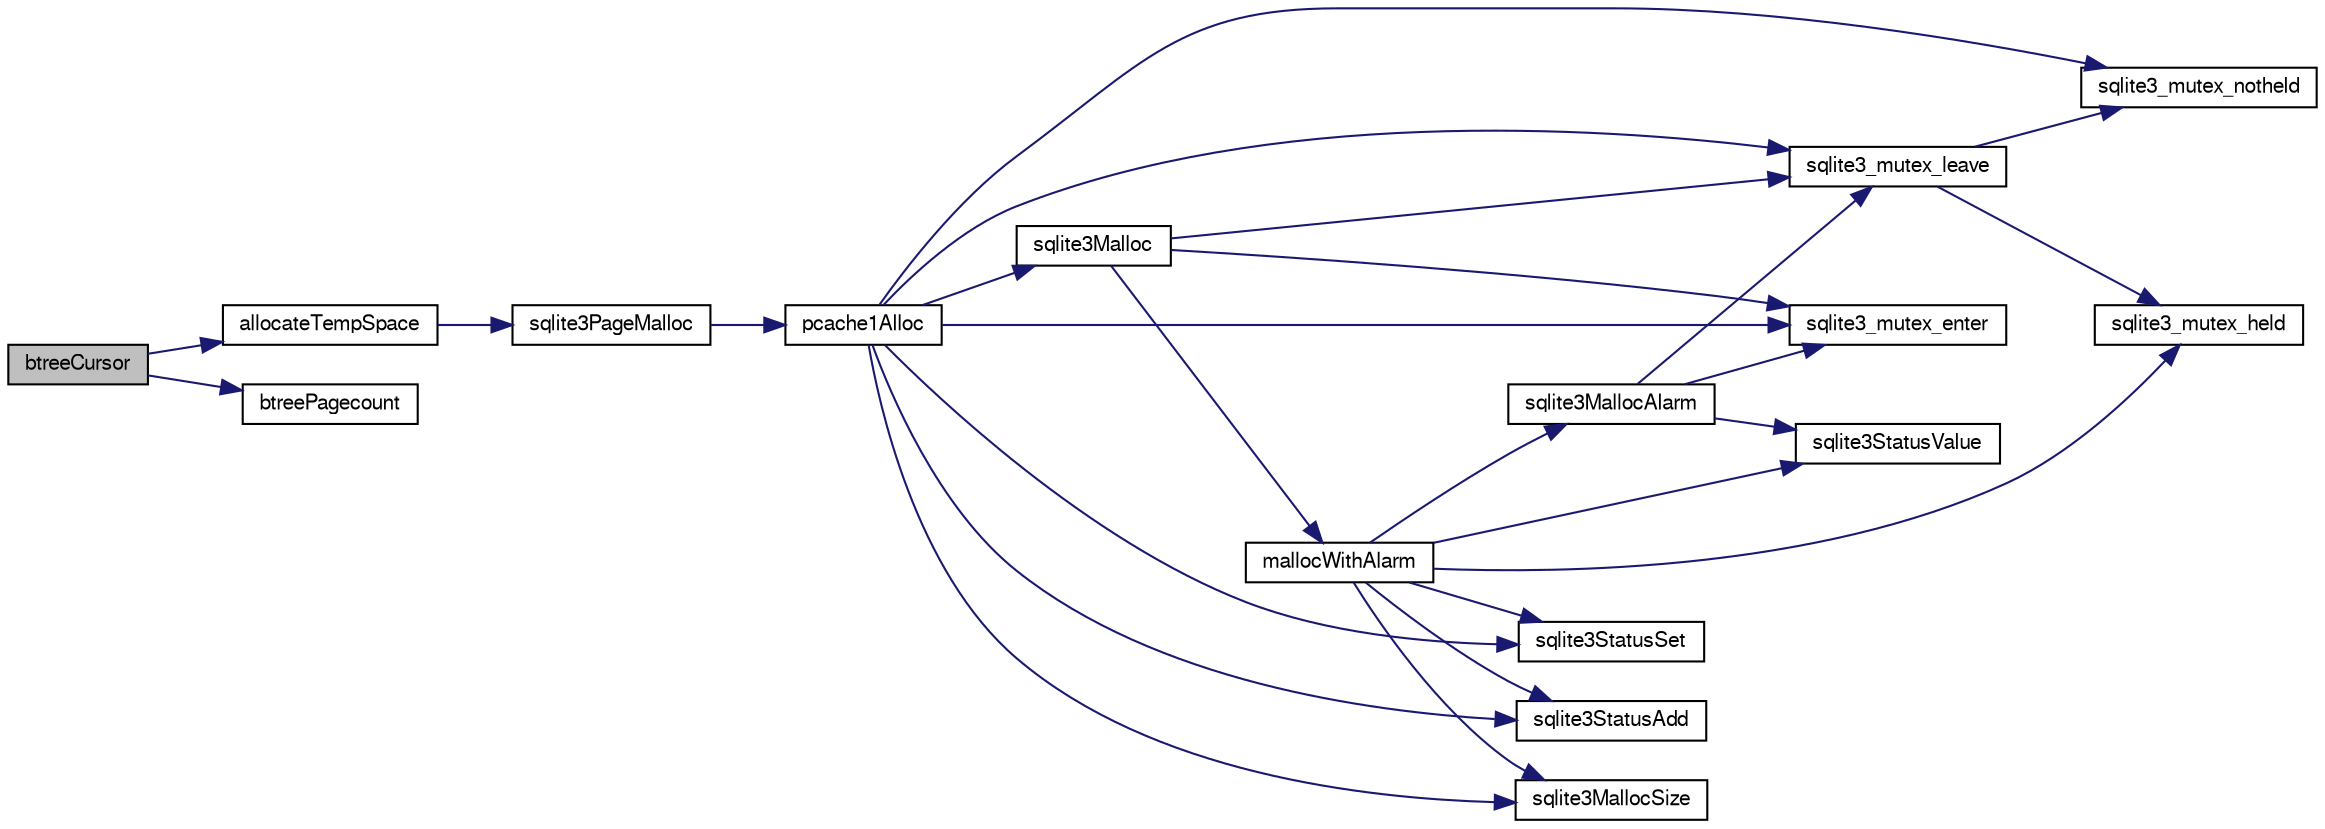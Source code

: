 digraph "btreeCursor"
{
  edge [fontname="FreeSans",fontsize="10",labelfontname="FreeSans",labelfontsize="10"];
  node [fontname="FreeSans",fontsize="10",shape=record];
  rankdir="LR";
  Node24773 [label="btreeCursor",height=0.2,width=0.4,color="black", fillcolor="grey75", style="filled", fontcolor="black"];
  Node24773 -> Node24774 [color="midnightblue",fontsize="10",style="solid",fontname="FreeSans"];
  Node24774 [label="allocateTempSpace",height=0.2,width=0.4,color="black", fillcolor="white", style="filled",URL="$sqlite3_8c.html#a392335de1138023e2acc7d684caa9e66"];
  Node24774 -> Node24775 [color="midnightblue",fontsize="10",style="solid",fontname="FreeSans"];
  Node24775 [label="sqlite3PageMalloc",height=0.2,width=0.4,color="black", fillcolor="white", style="filled",URL="$sqlite3_8c.html#af05f296695d164316d4666a76d07f1f0"];
  Node24775 -> Node24776 [color="midnightblue",fontsize="10",style="solid",fontname="FreeSans"];
  Node24776 [label="pcache1Alloc",height=0.2,width=0.4,color="black", fillcolor="white", style="filled",URL="$sqlite3_8c.html#ad80f2390e3fdf5c2feab3ea212d4e9a8"];
  Node24776 -> Node24777 [color="midnightblue",fontsize="10",style="solid",fontname="FreeSans"];
  Node24777 [label="sqlite3_mutex_notheld",height=0.2,width=0.4,color="black", fillcolor="white", style="filled",URL="$sqlite3_8c.html#a83967c837c1c000d3b5adcfaa688f5dc"];
  Node24776 -> Node24778 [color="midnightblue",fontsize="10",style="solid",fontname="FreeSans"];
  Node24778 [label="sqlite3StatusSet",height=0.2,width=0.4,color="black", fillcolor="white", style="filled",URL="$sqlite3_8c.html#afec7586c01fcb5ea17dc9d7725a589d9"];
  Node24776 -> Node24779 [color="midnightblue",fontsize="10",style="solid",fontname="FreeSans"];
  Node24779 [label="sqlite3_mutex_enter",height=0.2,width=0.4,color="black", fillcolor="white", style="filled",URL="$sqlite3_8c.html#a1c12cde690bd89f104de5cbad12a6bf5"];
  Node24776 -> Node24780 [color="midnightblue",fontsize="10",style="solid",fontname="FreeSans"];
  Node24780 [label="sqlite3StatusAdd",height=0.2,width=0.4,color="black", fillcolor="white", style="filled",URL="$sqlite3_8c.html#afa029f93586aeab4cc85360905dae9cd"];
  Node24776 -> Node24781 [color="midnightblue",fontsize="10",style="solid",fontname="FreeSans"];
  Node24781 [label="sqlite3_mutex_leave",height=0.2,width=0.4,color="black", fillcolor="white", style="filled",URL="$sqlite3_8c.html#a5838d235601dbd3c1fa993555c6bcc93"];
  Node24781 -> Node24782 [color="midnightblue",fontsize="10",style="solid",fontname="FreeSans"];
  Node24782 [label="sqlite3_mutex_held",height=0.2,width=0.4,color="black", fillcolor="white", style="filled",URL="$sqlite3_8c.html#acf77da68932b6bc163c5e68547ecc3e7"];
  Node24781 -> Node24777 [color="midnightblue",fontsize="10",style="solid",fontname="FreeSans"];
  Node24776 -> Node24783 [color="midnightblue",fontsize="10",style="solid",fontname="FreeSans"];
  Node24783 [label="sqlite3Malloc",height=0.2,width=0.4,color="black", fillcolor="white", style="filled",URL="$sqlite3_8c.html#a361a2eaa846b1885f123abe46f5d8b2b"];
  Node24783 -> Node24779 [color="midnightblue",fontsize="10",style="solid",fontname="FreeSans"];
  Node24783 -> Node24784 [color="midnightblue",fontsize="10",style="solid",fontname="FreeSans"];
  Node24784 [label="mallocWithAlarm",height=0.2,width=0.4,color="black", fillcolor="white", style="filled",URL="$sqlite3_8c.html#ab070d5cf8e48ec8a6a43cf025d48598b"];
  Node24784 -> Node24782 [color="midnightblue",fontsize="10",style="solid",fontname="FreeSans"];
  Node24784 -> Node24778 [color="midnightblue",fontsize="10",style="solid",fontname="FreeSans"];
  Node24784 -> Node24785 [color="midnightblue",fontsize="10",style="solid",fontname="FreeSans"];
  Node24785 [label="sqlite3StatusValue",height=0.2,width=0.4,color="black", fillcolor="white", style="filled",URL="$sqlite3_8c.html#a30b8ac296c6e200c1fa57708d52c6ef6"];
  Node24784 -> Node24786 [color="midnightblue",fontsize="10",style="solid",fontname="FreeSans"];
  Node24786 [label="sqlite3MallocAlarm",height=0.2,width=0.4,color="black", fillcolor="white", style="filled",URL="$sqlite3_8c.html#ada66988e8471d1198f3219c062377508"];
  Node24786 -> Node24785 [color="midnightblue",fontsize="10",style="solid",fontname="FreeSans"];
  Node24786 -> Node24781 [color="midnightblue",fontsize="10",style="solid",fontname="FreeSans"];
  Node24786 -> Node24779 [color="midnightblue",fontsize="10",style="solid",fontname="FreeSans"];
  Node24784 -> Node24787 [color="midnightblue",fontsize="10",style="solid",fontname="FreeSans"];
  Node24787 [label="sqlite3MallocSize",height=0.2,width=0.4,color="black", fillcolor="white", style="filled",URL="$sqlite3_8c.html#acf5d2a5f35270bafb050bd2def576955"];
  Node24784 -> Node24780 [color="midnightblue",fontsize="10",style="solid",fontname="FreeSans"];
  Node24783 -> Node24781 [color="midnightblue",fontsize="10",style="solid",fontname="FreeSans"];
  Node24776 -> Node24787 [color="midnightblue",fontsize="10",style="solid",fontname="FreeSans"];
  Node24773 -> Node24788 [color="midnightblue",fontsize="10",style="solid",fontname="FreeSans"];
  Node24788 [label="btreePagecount",height=0.2,width=0.4,color="black", fillcolor="white", style="filled",URL="$sqlite3_8c.html#a9cc4ac11752c088db89d551ec1495a15"];
}
